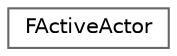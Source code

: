 digraph "类继承关系图"
{
 // INTERACTIVE_SVG=YES
 // LATEX_PDF_SIZE
  bgcolor="transparent";
  edge [fontname=Helvetica,fontsize=10,labelfontname=Helvetica,labelfontsize=10];
  node [fontname=Helvetica,fontsize=10,shape=box,height=0.2,width=0.4];
  rankdir="LR";
  Node0 [id="Node000000",label="FActiveActor",height=0.2,width=0.4,color="grey40", fillcolor="white", style="filled",URL="$d2/db9/structFActiveActor.html",tooltip=" "];
}
